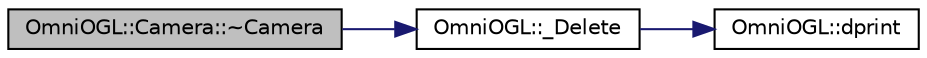 digraph "OmniOGL::Camera::~Camera"
{
  edge [fontname="Helvetica",fontsize="10",labelfontname="Helvetica",labelfontsize="10"];
  node [fontname="Helvetica",fontsize="10",shape=record];
  rankdir="LR";
  Node1 [label="OmniOGL::Camera::~Camera",height=0.2,width=0.4,color="black", fillcolor="grey75", style="filled" fontcolor="black"];
  Node1 -> Node2 [color="midnightblue",fontsize="10",style="solid",fontname="Helvetica"];
  Node2 [label="OmniOGL::_Delete",height=0.2,width=0.4,color="black", fillcolor="white", style="filled",URL="$namespace_omni_o_g_l.html#af63946c78a545b22592c173479c9e0e7",tooltip="A wrapper for the delete [] keyword. Always uses delete [], and not delete. para&gt;If #define RECORD_ME..."];
  Node2 -> Node3 [color="midnightblue",fontsize="10",style="solid",fontname="Helvetica"];
  Node3 [label="OmniOGL::dprint",height=0.2,width=0.4,color="black", fillcolor="white", style="filled",URL="$namespace_omni_o_g_l.html#a8f559408c62db097a1a918d7f58f4183",tooltip="A &quot;clone&quot; of the well-known &#39;printf()&#39; function, with the debug routed to the &#39;OutputDebugString()&#39;..."];
}
